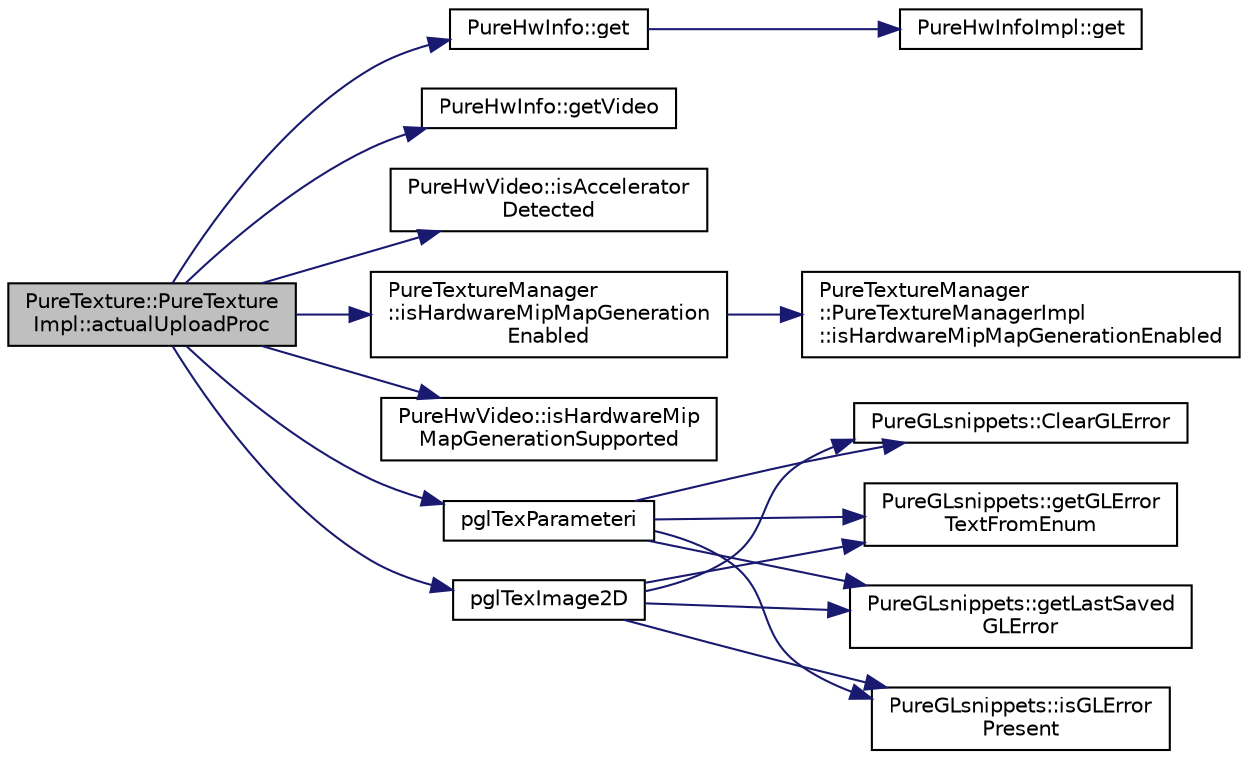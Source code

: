 digraph "PureTexture::PureTextureImpl::actualUploadProc"
{
 // LATEX_PDF_SIZE
  edge [fontname="Helvetica",fontsize="10",labelfontname="Helvetica",labelfontsize="10"];
  node [fontname="Helvetica",fontsize="10",shape=record];
  rankdir="LR";
  Node1 [label="PureTexture::PureTexture\lImpl::actualUploadProc",height=0.2,width=0.4,color="black", fillcolor="grey75", style="filled", fontcolor="black",tooltip="This contains the actual pixel upload code."];
  Node1 -> Node2 [color="midnightblue",fontsize="10",style="solid",fontname="Helvetica"];
  Node2 [label="PureHwInfo::get",height=0.2,width=0.4,color="black", fillcolor="white", style="filled",URL="$class_pure_hw_info.html#a5d801d548489e9f6c9a3485b8979af3f",tooltip="Gets the singleton instance."];
  Node2 -> Node3 [color="midnightblue",fontsize="10",style="solid",fontname="Helvetica"];
  Node3 [label="PureHwInfoImpl::get",height=0.2,width=0.4,color="black", fillcolor="white", style="filled",URL="$class_pure_hw_info_impl.html#a54faedd6ce3a5750139d457f4a8a22f2",tooltip="Gets the singleton instance."];
  Node1 -> Node4 [color="midnightblue",fontsize="10",style="solid",fontname="Helvetica"];
  Node4 [label="PureHwInfo::getVideo",height=0.2,width=0.4,color="black", fillcolor="white", style="filled",URL="$class_pure_hw_info.html#ae5af3af096158489b5c4e4354c64a336",tooltip="Gives access to PureHwVideo instance."];
  Node1 -> Node5 [color="midnightblue",fontsize="10",style="solid",fontname="Helvetica"];
  Node5 [label="PureHwVideo::isAccelerator\lDetected",height=0.2,width=0.4,color="black", fillcolor="white", style="filled",URL="$class_pure_hw_video.html#a6cd7cf3802726ff025caed0128047983",tooltip="Gets whether video accelerator is detected or not."];
  Node1 -> Node6 [color="midnightblue",fontsize="10",style="solid",fontname="Helvetica"];
  Node6 [label="PureTextureManager\l::isHardwareMipMapGeneration\lEnabled",height=0.2,width=0.4,color="black", fillcolor="white", style="filled",URL="$class_pure_texture_manager.html#a80ee15d0ba3216e54e843245f2792995",tooltip="Gets whether HW MIP map generation is enabled or not."];
  Node6 -> Node7 [color="midnightblue",fontsize="10",style="solid",fontname="Helvetica"];
  Node7 [label="PureTextureManager\l::PureTextureManagerImpl\l::isHardwareMipMapGenerationEnabled",height=0.2,width=0.4,color="black", fillcolor="white", style="filled",URL="$class_pure_texture_manager_1_1_pure_texture_manager_impl.html#a5d42e8406c17c24f3377836542855656",tooltip=" "];
  Node1 -> Node8 [color="midnightblue",fontsize="10",style="solid",fontname="Helvetica"];
  Node8 [label="PureHwVideo::isHardwareMip\lMapGenerationSupported",height=0.2,width=0.4,color="black", fillcolor="white", style="filled",URL="$class_pure_hw_video.html#a078471f10a0fb4585c2cd7f1317e7700",tooltip="Gets whether HW MIP map generation is supported or not."];
  Node1 -> Node9 [color="midnightblue",fontsize="10",style="solid",fontname="Helvetica"];
  Node9 [label="pglTexImage2D",height=0.2,width=0.4,color="black", fillcolor="white", style="filled",URL="$_pure_g_lsafe_funcs_8cpp.html#a059920f1b45b3ddb7599fa94bcc5c003",tooltip=" "];
  Node9 -> Node10 [color="midnightblue",fontsize="10",style="solid",fontname="Helvetica"];
  Node10 [label="PureGLsnippets::ClearGLError",height=0.2,width=0.4,color="black", fillcolor="white", style="filled",URL="$class_pure_g_lsnippets.html#a861a8137e889cc2e6dd0b81eee84a6c3",tooltip="Clears GL error state."];
  Node9 -> Node11 [color="midnightblue",fontsize="10",style="solid",fontname="Helvetica"];
  Node11 [label="PureGLsnippets::getGLError\lTextFromEnum",height=0.2,width=0.4,color="black", fillcolor="white", style="filled",URL="$class_pure_g_lsnippets.html#ac9c5e3570d082ea2c1f51b185e238641",tooltip="Gets the string representation of the given GL error."];
  Node9 -> Node12 [color="midnightblue",fontsize="10",style="solid",fontname="Helvetica"];
  Node12 [label="PureGLsnippets::getLastSaved\lGLError",height=0.2,width=0.4,color="black", fillcolor="white", style="filled",URL="$class_pure_g_lsnippets.html#a65daf410252a99c8a322fea26bd4caf1",tooltip="Gets the last saved GL error."];
  Node9 -> Node13 [color="midnightblue",fontsize="10",style="solid",fontname="Helvetica"];
  Node13 [label="PureGLsnippets::isGLError\lPresent",height=0.2,width=0.4,color="black", fillcolor="white", style="filled",URL="$class_pure_g_lsnippets.html#a9901675747b09835eb82ddbad3a91fa5",tooltip="Gets whether there is an error in OpenGL or not."];
  Node1 -> Node14 [color="midnightblue",fontsize="10",style="solid",fontname="Helvetica"];
  Node14 [label="pglTexParameteri",height=0.2,width=0.4,color="black", fillcolor="white", style="filled",URL="$_pure_g_lsafe_funcs_8cpp.html#aad495152c9a97080f402540bfc18c591",tooltip=" "];
  Node14 -> Node10 [color="midnightblue",fontsize="10",style="solid",fontname="Helvetica"];
  Node14 -> Node11 [color="midnightblue",fontsize="10",style="solid",fontname="Helvetica"];
  Node14 -> Node12 [color="midnightblue",fontsize="10",style="solid",fontname="Helvetica"];
  Node14 -> Node13 [color="midnightblue",fontsize="10",style="solid",fontname="Helvetica"];
}
